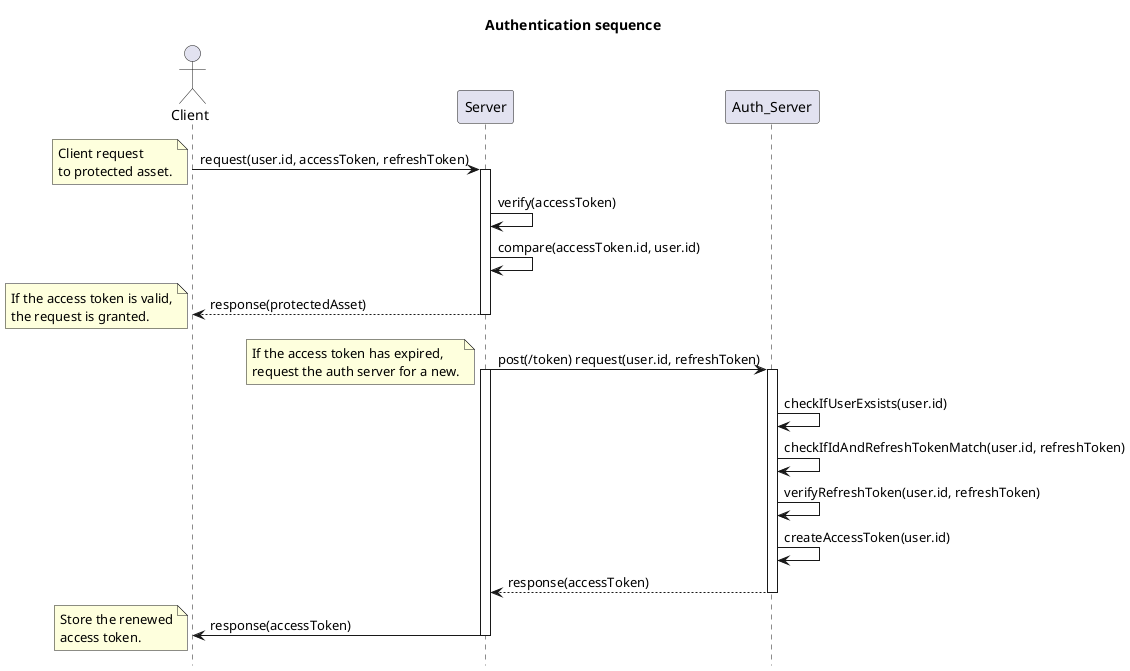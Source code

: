 @startuml authentication-sequence
hide footbox
title Authentication sequence

actor Client
participant Server
participant Auth_Server

' Authenticate Sequence

Client -> Server: request(user.id, accessToken, refreshToken)
note left: Client request\nto protected asset.
activate Server
Server -> Server: verify(accessToken)
Server -> Server: compare(accessToken.id, user.id)
Server --> Client: response(protectedAsset)
note left: If the access token is valid,\nthe request is granted.
deactivate Server

Server -> Auth_Server: post(/token) request(user.id, refreshToken)
activate Server
note left: If the access token has expired,\nrequest the auth server for a new.
activate Auth_Server
Auth_Server -> Auth_Server: checkIfUserExsists(user.id)
Auth_Server -> Auth_Server: checkIfIdAndRefreshTokenMatch(user.id, refreshToken)
Auth_Server -> Auth_Server: verifyRefreshToken(user.id, refreshToken)
Auth_Server -> Auth_Server: createAccessToken(user.id)
Auth_Server --> Server: response(accessToken)
deactivate Auth_Server

Server -> Client: response(accessToken)
note left: Store the renewed\naccess token.
deactivate Server

@enduml
